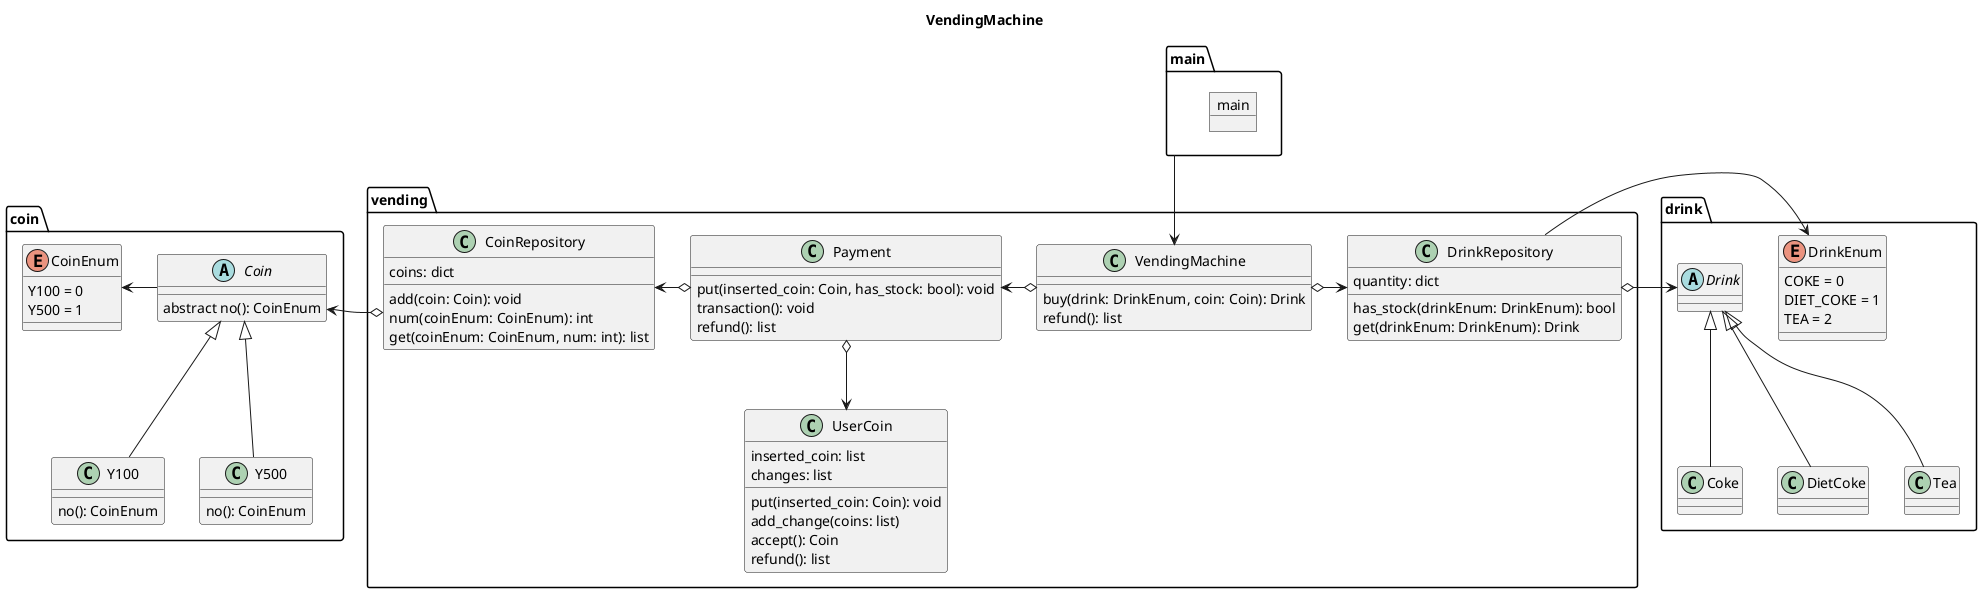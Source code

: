 @startuml

title VendingMachine

package main {
    object main {
    }
}

package drink {

    enum DrinkEnum {
        COKE = 0
        DIET_COKE = 1
        TEA = 2
    }

    abstract class Drink {
    }

    class Coke {
    }

    class DietCoke {
    }

    class Tea {
    }

    Coke -up-|> Drink
    DietCoke -up-|> Drink
    Tea -up-|> Drink
}

package coin {

    enum CoinEnum {
        Y100 = 0
        Y500 = 1
    }

    abstract class Coin {
        abstract no(): CoinEnum
    }

    Coin -left-> CoinEnum

    class Y100 {
        no(): CoinEnum
    }

    class Y500 {
        no(): CoinEnum
    }

    Y100 -up-|> Coin
    Y500 -up-|> Coin
}

package vending {

    class VendingMachine {
        buy(drink: DrinkEnum, coin: Coin): Drink
        refund(): list
    }

    class DrinkRepository {
        quantity: dict
        has_stock(drinkEnum: DrinkEnum): bool
        get(drinkEnum: DrinkEnum): Drink
    }

    VendingMachine o-right-> DrinkRepository
    DrinkRepository -right-> DrinkEnum
    DrinkRepository o-right-> Drink

    class Payment {
        put(inserted_coin: Coin, has_stock: bool): void
        transaction(): void
        refund(): list
    }

    VendingMachine o-left-> Payment
    Payment o-down-> UserCoin

    class UserCoin {
        inserted_coin: list
        changes: list
        put(inserted_coin: Coin): void
        add_change(coins: list)
        accept(): Coin
        refund(): list
    }

    class CoinRepository {
        coins: dict
        add(coin: Coin): void
        num(coinEnum: CoinEnum): int
        get(coinEnum: CoinEnum, num: int): list
    }

    Payment o-left-> CoinRepository
}

main --> VendingMachine
CoinRepository o-left-> Coin


@enduml